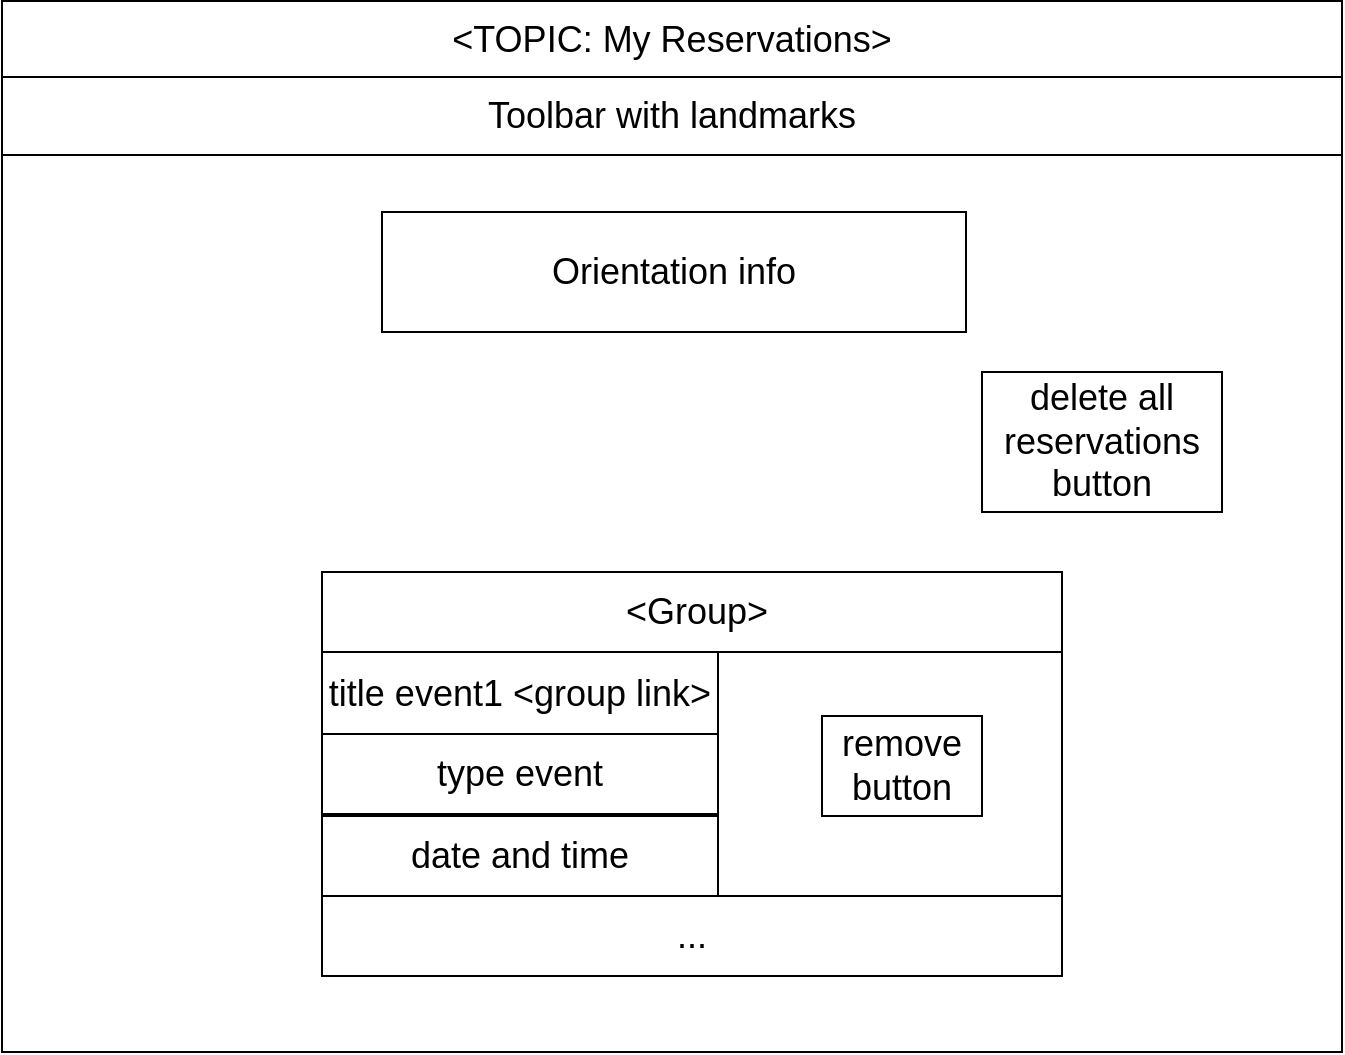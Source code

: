 <mxfile version="10.9.5" type="device"><diagram id="u9o09Kq5SHA_BDpGMf4i" name="Page-1"><mxGraphModel dx="1053" dy="496" grid="1" gridSize="10" guides="1" tooltips="1" connect="1" arrows="1" fold="1" page="1" pageScale="1" pageWidth="827" pageHeight="1169" math="0" shadow="0"><root><mxCell id="0"/><mxCell id="1" parent="0"/><mxCell id="jcGAWVzo7ZWAxNOnF3j5-1" value="" style="rounded=0;whiteSpace=wrap;html=1;" parent="1" vertex="1"><mxGeometry x="90" y="25" width="670" height="525" as="geometry"/></mxCell><mxCell id="eg15-F6Rrz7v2oek-HlI-4" value="" style="rounded=0;whiteSpace=wrap;html=1;" vertex="1" parent="1"><mxGeometry x="440" y="350" width="180" height="130" as="geometry"/></mxCell><mxCell id="jcGAWVzo7ZWAxNOnF3j5-3" value="&lt;div style=&quot;text-align: left ; font-size: 18px&quot;&gt;&lt;span&gt;&amp;lt;TOPIC: My Reservations&amp;gt;&lt;/span&gt;&lt;br&gt;&lt;/div&gt;" style="rounded=0;whiteSpace=wrap;html=1;fontSize=18;" parent="1" vertex="1"><mxGeometry x="90" y="24.5" width="670" height="38" as="geometry"/></mxCell><mxCell id="jcGAWVzo7ZWAxNOnF3j5-5" value="Toolbar with landmarks" style="rounded=0;whiteSpace=wrap;html=1;fontSize=18;" parent="1" vertex="1"><mxGeometry x="90" y="62.5" width="670" height="39" as="geometry"/></mxCell><mxCell id="I6K7dgTUFZ7vqpdYz0E--3" value="&amp;nbsp;&amp;lt;Group&amp;gt;" style="rounded=0;whiteSpace=wrap;html=1;fontSize=18;" parent="1" vertex="1"><mxGeometry x="250" y="310" width="370" height="40" as="geometry"/></mxCell><mxCell id="I6K7dgTUFZ7vqpdYz0E--7" value="..." style="rounded=0;whiteSpace=wrap;html=1;fontSize=18;" parent="1" vertex="1"><mxGeometry x="250" y="472" width="370" height="40" as="geometry"/></mxCell><mxCell id="NPIA48rZIlY9v4HiyI_e-1" value="title event1 &amp;lt;group link&amp;gt;" style="rounded=0;whiteSpace=wrap;html=1;fontSize=18;" parent="1" vertex="1"><mxGeometry x="250" y="350" width="198" height="42" as="geometry"/></mxCell><mxCell id="HzQ72h4ex1w3BYMHHshe-5" value="delete all reservations&lt;br&gt;button" style="rounded=0;whiteSpace=wrap;html=1;fontSize=18;" parent="1" vertex="1"><mxGeometry x="580" y="210" width="120" height="70" as="geometry"/></mxCell><mxCell id="HzQ72h4ex1w3BYMHHshe-6" value="type event" style="rounded=0;whiteSpace=wrap;html=1;fontSize=18;" parent="1" vertex="1"><mxGeometry x="250" y="391" width="198" height="40" as="geometry"/></mxCell><mxCell id="HzQ72h4ex1w3BYMHHshe-7" value="date and time" style="rounded=0;whiteSpace=wrap;html=1;fontSize=18;" parent="1" vertex="1"><mxGeometry x="250" y="432" width="198" height="40" as="geometry"/></mxCell><mxCell id="HzQ72h4ex1w3BYMHHshe-10" value="remove&lt;br&gt;button" style="rounded=0;whiteSpace=wrap;html=1;fontSize=18;" parent="1" vertex="1"><mxGeometry x="500" y="382" width="80" height="50" as="geometry"/></mxCell><mxCell id="eg15-F6Rrz7v2oek-HlI-5" value="&lt;span style=&quot;font-size: 18px&quot;&gt;Orientation info&lt;/span&gt;" style="rounded=0;whiteSpace=wrap;html=1;" vertex="1" parent="1"><mxGeometry x="280" y="130" width="292" height="60" as="geometry"/></mxCell></root></mxGraphModel></diagram></mxfile>